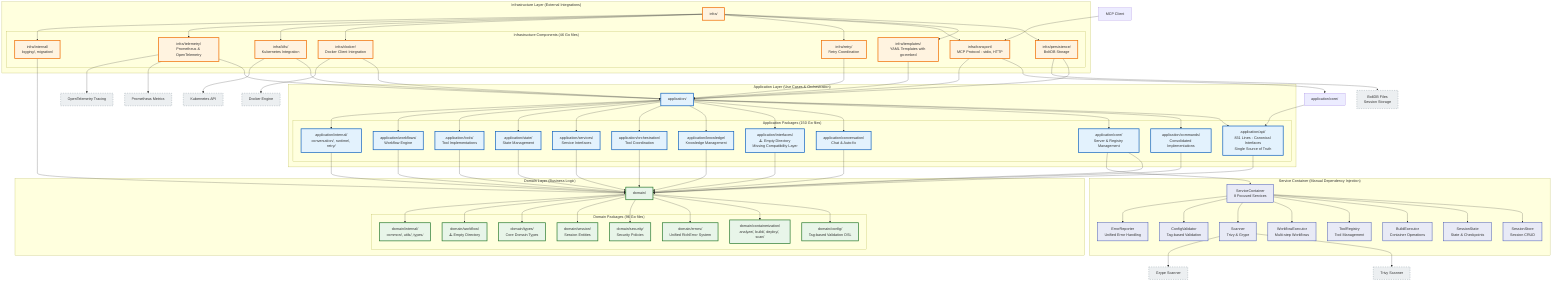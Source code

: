 graph TD
    %% Container Kit MCP - Three-Layer Architecture
    %% Updated to reflect actual codebase structure as of July 2025
    %% 447 Go files, 132,625 lines of code, 179MB codebase

    Client[MCP Client] --> Transport[infra/transport/]
    Transport --> Server[application/core/]
    Server --> API[application/api/]

    subgraph "Domain Layer (Business Logic)"
        Domain[domain/]

        subgraph "Domain Packages (96 Go files)"
            Config[domain/config/<br/>Tag-based Validation DSL]
            Containerization[domain/containerization/<br/>analyze/, build/, deploy/, scan/]
            Errors[domain/errors/<br/>Unified RichError System]
            Security[domain/security/<br/>Security Policies]
            Session[domain/session/<br/>Session Entities]
            Types[domain/types/<br/>Core Domain Types]
            Workflow[domain/workflow/<br/>⚠️ Empty Directory]
            Internal[domain/internal/<br/>common/, utils/, types/]
        end

        Domain --> Config
        Domain --> Containerization
        Domain --> Errors
        Domain --> Security
        Domain --> Session
        Domain --> Types
        Domain --> Workflow
        Domain --> Internal
    end

    subgraph "Application Layer (Use Cases & Orchestration)"
        Application[application/]

        subgraph "Application Packages (150 Go files)"
            API[application/api/<br/>831 Lines - Canonical Interfaces<br/>Single Source of Truth]
            Commands[application/commands/<br/>Consolidated Implementations]
            Core[application/core/<br/>Server & Registry Management]
            Conversation[application/conversation/<br/>Chat & Auto-fix]
            Interfaces[application/interfaces/<br/>⚠️ Empty Directory<br/>Missing Compatibility Layer]
            Knowledge[application/knowledge/<br/>Knowledge Management]
            Orchestration[application/orchestration/<br/>Tool Coordination]
            Services[application/services/<br/>Service Interfaces]
            State[application/state/<br/>State Management]
            Tools[application/tools/<br/>Tool Implementations]
            Workflows[application/workflows/<br/>Workflow Engine]
            AppInternal[application/internal/<br/>conversation/, runtime/, retry/]
        end

        Application --> API
        Application --> Commands
        Application --> Core
        Application --> Conversation
        Application --> Interfaces
        Application --> Knowledge
        Application --> Orchestration
        Application --> Services
        Application --> State
        Application --> Tools
        Application --> Workflows
        Application --> AppInternal
    end

    subgraph "Infrastructure Layer (External Integrations)"
        Infrastructure[infra/]

        subgraph "Infrastructure Components (46 Go files)"
            Persistence[infra/persistence/<br/>BoltDB Storage]
            Templates[infra/templates/<br/>YAML Templates with go:embed]
            Transport[infra/transport/<br/>MCP Protocol - stdio, HTTP]
            Retry[infra/retry/<br/>Retry Coordination]
            DockerInfra[infra/docker/<br/>Docker Client Integration]
            K8sInfra[infra/k8s/<br/>Kubernetes Integration]
            Telemetry[infra/telemetry/<br/>Prometheus & OpenTelemetry]
            InfraInternal[infra/internal/<br/>logging/, migration/]
        end

        Infrastructure --> Persistence
        Infrastructure --> Templates
        Infrastructure --> Transport
        Infrastructure --> Retry
        Infrastructure --> DockerInfra
        Infrastructure --> K8sInfra
        Infrastructure --> Telemetry
        Infrastructure --> InfraInternal
    end

    %% Dependency Rules (per ADR-001)
    %% Application can depend on Domain
    API --> Domain
    Commands --> Domain
    Core --> Domain
    Conversation --> Domain
    Interfaces --> Domain
    Knowledge --> Domain
    Orchestration --> Domain
    Services --> Domain
    State --> Domain
    Tools --> Domain
    Workflows --> Domain
    AppInternal --> Domain

    %% Infrastructure can depend on Application and Domain
    Persistence --> Application
    Templates --> Application
    Transport --> Application
    Retry --> Application
    DockerInfra --> Application
    K8sInfra --> Application
    Telemetry --> Application
    InfraInternal --> Domain

    %% Service Container Pattern (ADR-006)
    subgraph "Service Container (Manual Dependency Injection)"
        ServiceContainer[ServiceContainer<br/>8 Focused Services]
        SessionStore[SessionStore<br/>Session CRUD]
        SessionState[SessionState<br/>State & Checkpoints]
        BuildExecutor[BuildExecutor<br/>Container Operations]
        ToolRegistry[ToolRegistry<br/>Tool Management]
        WorkflowExecutor[WorkflowExecutor<br/>Multi-step Workflows]
        Scanner[Scanner<br/>Trivy & Grype]
        ConfigValidator[ConfigValidator<br/>Tag-based Validation]
        ErrorReporter[ErrorReporter<br/>Unified Error Handling]
    end

    Core --> ServiceContainer
    ServiceContainer --> SessionStore
    ServiceContainer --> SessionState
    ServiceContainer --> BuildExecutor
    ServiceContainer --> ToolRegistry
    ServiceContainer --> WorkflowExecutor
    ServiceContainer --> Scanner
    ServiceContainer --> ConfigValidator
    ServiceContainer --> ErrorReporter

    %% External Systems Integration
    DockerInfra --> DockerEngine[Docker Engine]
    K8sInfra --> KubernetesAPI[Kubernetes API]
    Persistence --> BoltDB[BoltDB Files<br/>Session Storage]
    Scanner --> Trivy[Trivy Scanner]
    Scanner --> Grype[Grype Scanner]
    Telemetry --> Prometheus[Prometheus Metrics]
    Telemetry --> OpenTelemetry[OpenTelemetry Tracing]

    %% Architecture Validation (ADR-001)
    %% - Domain: 96 files, no dependencies (pure business logic)
    %% - Application: 150 files, depends only on Domain
    %% - Infrastructure: 46 files, depends on Application and Domain
    %% Total: 447 Go files, 132,625 lines of code

    classDef domainLayer fill:#e8f5e9,stroke:#2e7d32,stroke-width:3px
    classDef applicationLayer fill:#e3f2fd,stroke:#1565c0,stroke-width:3px
    classDef infraLayer fill:#fff3e0,stroke:#ef6c00,stroke-width:3px
    classDef serviceLayer fill:#e8eaf6,stroke:#3f51b5,stroke-width:2px
    classDef externalSys fill:#eceff1,stroke:#455a64,stroke-width:1px,stroke-dasharray: 5 5

    class Domain,Config,Containerization,Errors,Security,Session,Types,Workflow,Internal domainLayer
    class Application,API,Commands,Core,Conversation,Interfaces,Knowledge,Orchestration,Services,State,Tools,Workflows,AppInternal applicationLayer
    class Infrastructure,Persistence,Templates,Transport,Retry,DockerInfra,K8sInfra,Telemetry,InfraInternal infraLayer
    class ServiceContainer,SessionStore,SessionState,BuildExecutor,ToolRegistry,WorkflowExecutor,Scanner,ConfigValidator,ErrorReporter serviceLayer
    class DockerEngine,KubernetesAPI,BoltDB,Trivy,Grype,Prometheus,OpenTelemetry externalSys
